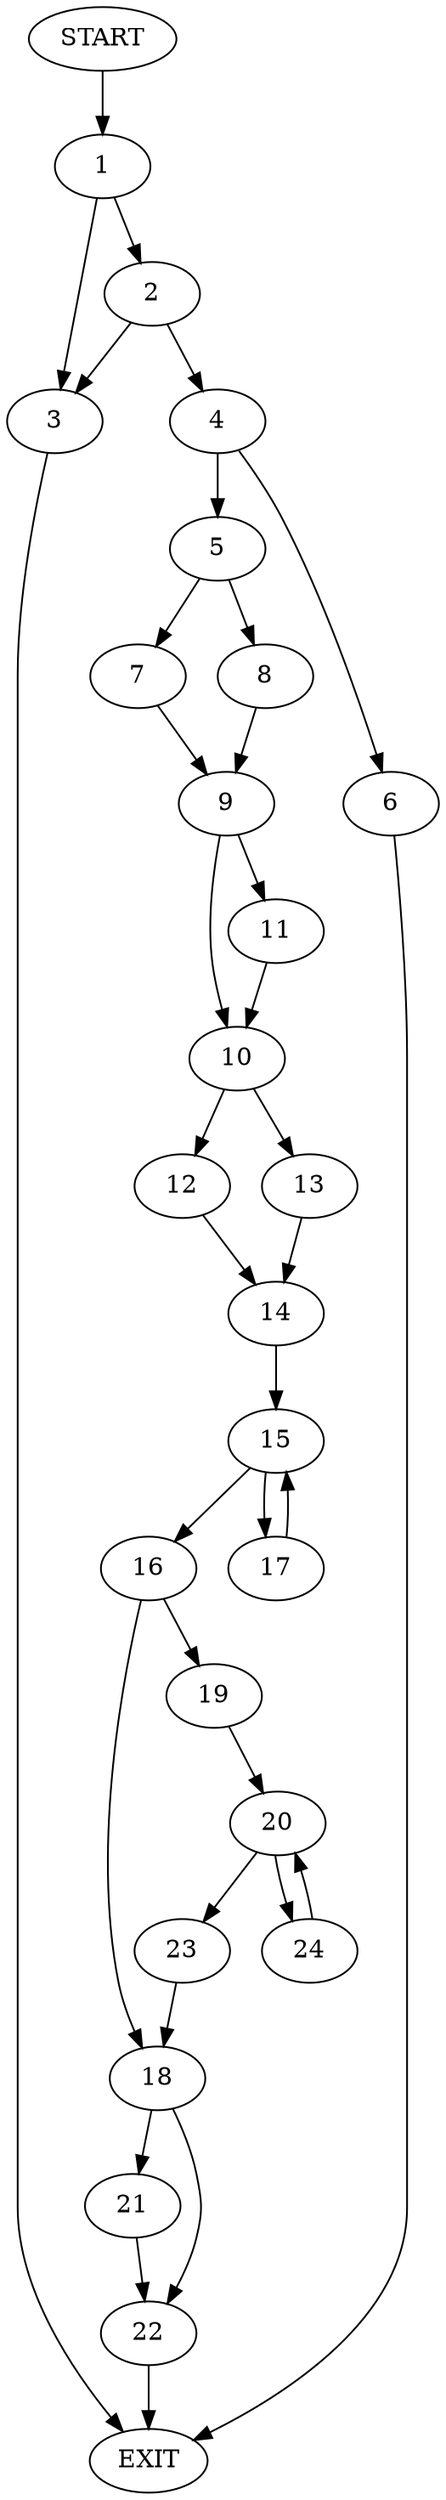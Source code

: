 digraph {
0 [label="START"]
25 [label="EXIT"]
0 -> 1
1 -> 2
1 -> 3
2 -> 3
2 -> 4
3 -> 25
4 -> 5
4 -> 6
5 -> 7
5 -> 8
6 -> 25
7 -> 9
8 -> 9
9 -> 10
9 -> 11
11 -> 10
10 -> 12
10 -> 13
13 -> 14
12 -> 14
14 -> 15
15 -> 16
15 -> 17
17 -> 15
16 -> 18
16 -> 19
19 -> 20
18 -> 21
18 -> 22
20 -> 23
20 -> 24
23 -> 18
24 -> 20
21 -> 22
22 -> 25
}
